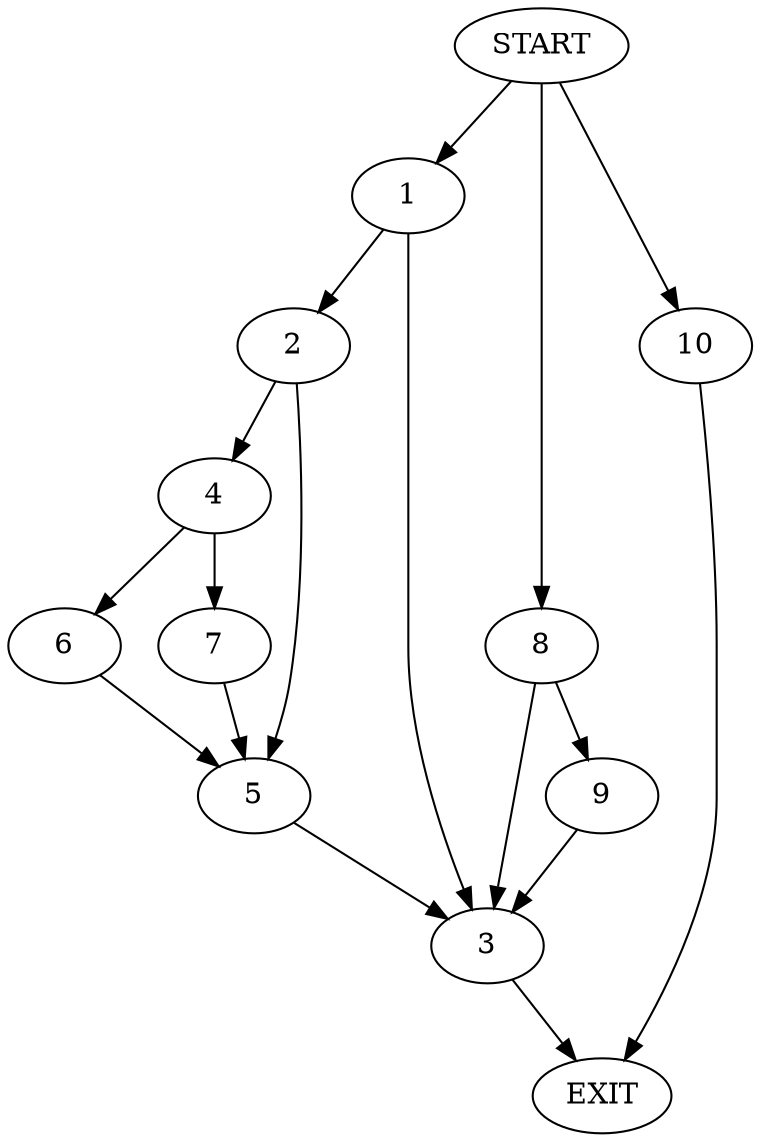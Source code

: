 digraph {
0 [label="START"]
11 [label="EXIT"]
0 -> 1
1 -> 2
1 -> 3
2 -> 4
2 -> 5
3 -> 11
4 -> 6
4 -> 7
5 -> 3
7 -> 5
6 -> 5
0 -> 8
8 -> 3
8 -> 9
9 -> 3
0 -> 10
10 -> 11
}
